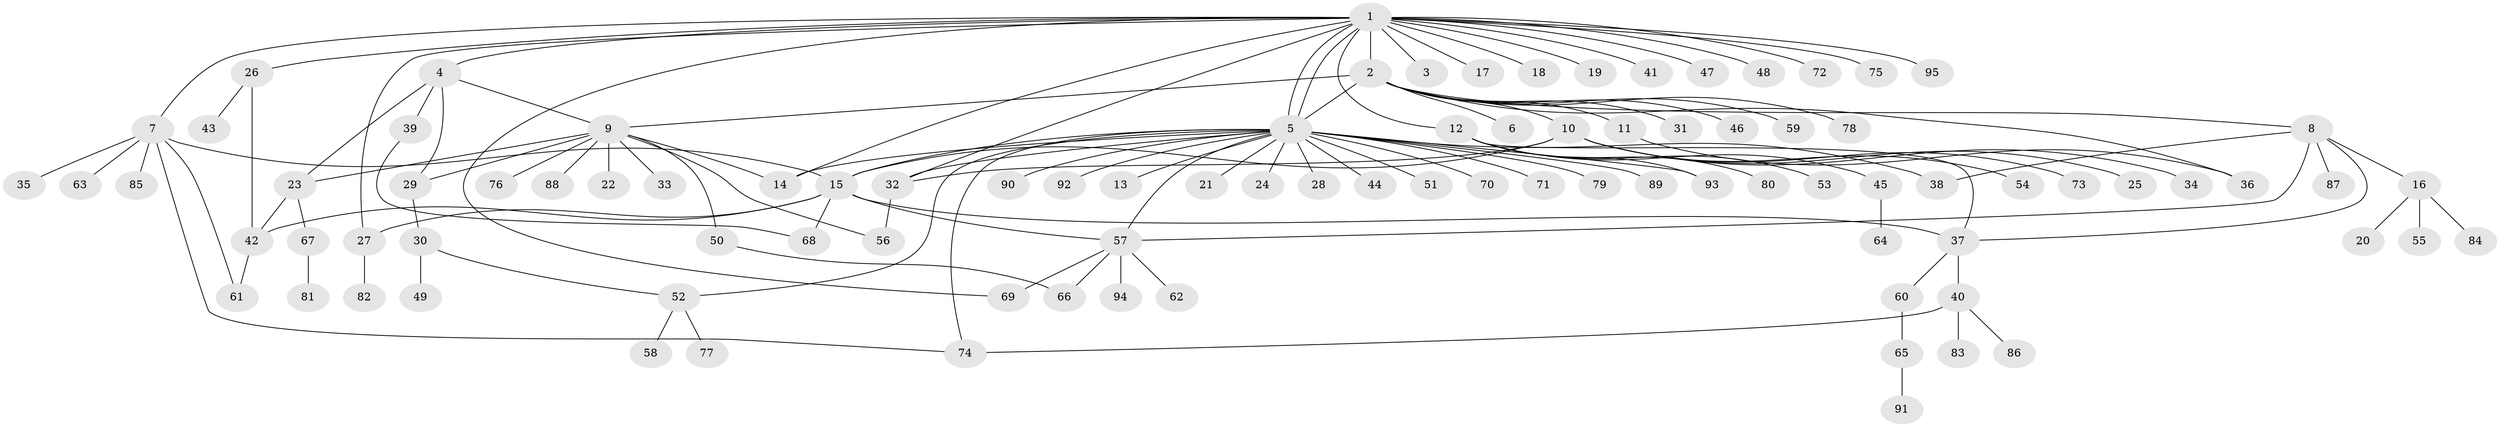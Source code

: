 // Generated by graph-tools (version 1.1) at 2025/25/03/09/25 03:25:54]
// undirected, 95 vertices, 123 edges
graph export_dot {
graph [start="1"]
  node [color=gray90,style=filled];
  1;
  2;
  3;
  4;
  5;
  6;
  7;
  8;
  9;
  10;
  11;
  12;
  13;
  14;
  15;
  16;
  17;
  18;
  19;
  20;
  21;
  22;
  23;
  24;
  25;
  26;
  27;
  28;
  29;
  30;
  31;
  32;
  33;
  34;
  35;
  36;
  37;
  38;
  39;
  40;
  41;
  42;
  43;
  44;
  45;
  46;
  47;
  48;
  49;
  50;
  51;
  52;
  53;
  54;
  55;
  56;
  57;
  58;
  59;
  60;
  61;
  62;
  63;
  64;
  65;
  66;
  67;
  68;
  69;
  70;
  71;
  72;
  73;
  74;
  75;
  76;
  77;
  78;
  79;
  80;
  81;
  82;
  83;
  84;
  85;
  86;
  87;
  88;
  89;
  90;
  91;
  92;
  93;
  94;
  95;
  1 -- 2;
  1 -- 3;
  1 -- 4;
  1 -- 5;
  1 -- 5;
  1 -- 7;
  1 -- 12;
  1 -- 14;
  1 -- 17;
  1 -- 18;
  1 -- 19;
  1 -- 26;
  1 -- 27;
  1 -- 32;
  1 -- 41;
  1 -- 47;
  1 -- 48;
  1 -- 69;
  1 -- 72;
  1 -- 75;
  1 -- 95;
  2 -- 5;
  2 -- 6;
  2 -- 8;
  2 -- 9;
  2 -- 10;
  2 -- 11;
  2 -- 31;
  2 -- 36;
  2 -- 46;
  2 -- 59;
  2 -- 78;
  4 -- 9;
  4 -- 23;
  4 -- 29;
  4 -- 39;
  5 -- 13;
  5 -- 14;
  5 -- 15;
  5 -- 21;
  5 -- 24;
  5 -- 28;
  5 -- 32;
  5 -- 38;
  5 -- 44;
  5 -- 51;
  5 -- 52;
  5 -- 57;
  5 -- 70;
  5 -- 71;
  5 -- 74;
  5 -- 79;
  5 -- 89;
  5 -- 90;
  5 -- 92;
  5 -- 93;
  7 -- 15;
  7 -- 35;
  7 -- 61;
  7 -- 63;
  7 -- 74;
  7 -- 85;
  8 -- 16;
  8 -- 37;
  8 -- 38;
  8 -- 57;
  8 -- 87;
  9 -- 14;
  9 -- 22;
  9 -- 23;
  9 -- 29;
  9 -- 33;
  9 -- 50;
  9 -- 56;
  9 -- 76;
  9 -- 88;
  10 -- 15;
  10 -- 25;
  10 -- 32;
  10 -- 34;
  10 -- 54;
  10 -- 73;
  11 -- 36;
  12 -- 37;
  12 -- 45;
  12 -- 53;
  12 -- 80;
  12 -- 93;
  15 -- 27;
  15 -- 37;
  15 -- 42;
  15 -- 57;
  15 -- 68;
  16 -- 20;
  16 -- 55;
  16 -- 84;
  23 -- 42;
  23 -- 67;
  26 -- 42;
  26 -- 43;
  27 -- 82;
  29 -- 30;
  30 -- 49;
  30 -- 52;
  32 -- 56;
  37 -- 40;
  37 -- 60;
  39 -- 68;
  40 -- 74;
  40 -- 83;
  40 -- 86;
  42 -- 61;
  45 -- 64;
  50 -- 66;
  52 -- 58;
  52 -- 77;
  57 -- 62;
  57 -- 66;
  57 -- 69;
  57 -- 94;
  60 -- 65;
  65 -- 91;
  67 -- 81;
}
